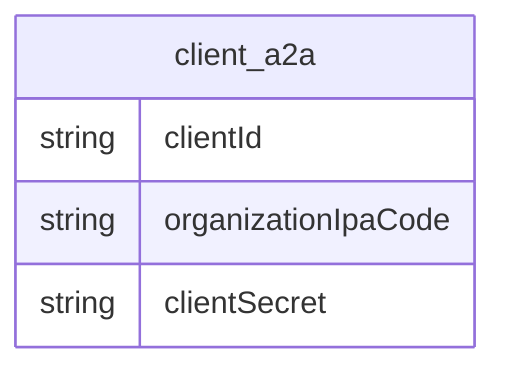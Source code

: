 erDiagram
    client_a2a {
        string clientId
        string organizationIpaCode
        string clientSecret
    }